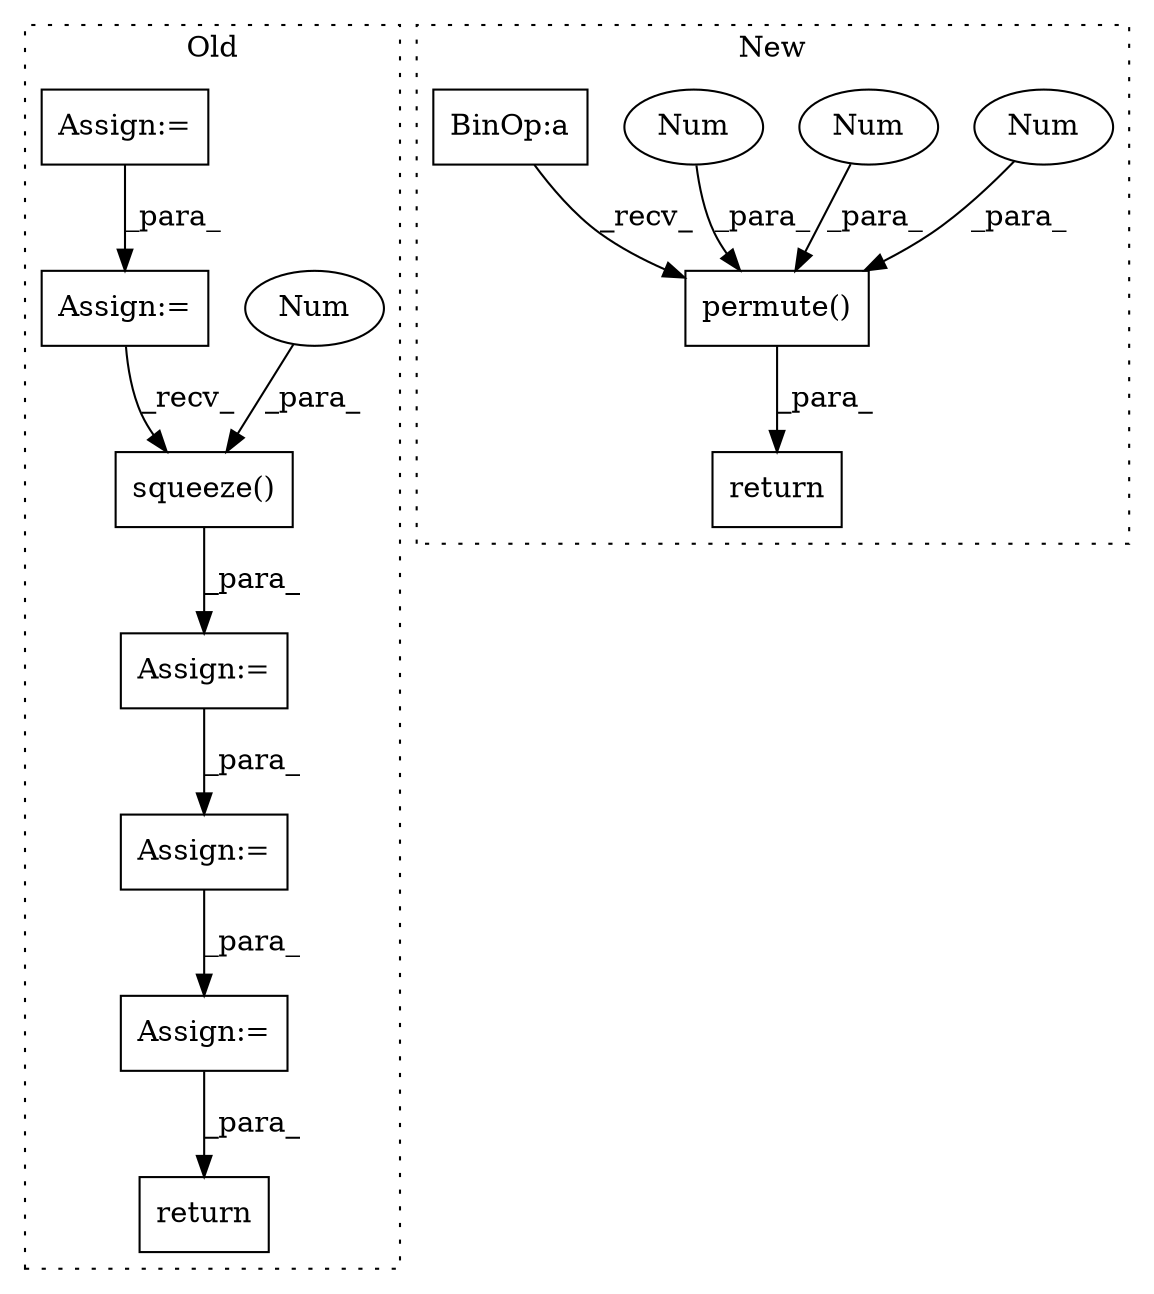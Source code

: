 digraph G {
subgraph cluster0 {
1 [label="squeeze()" a="75" s="4346,4357" l="10,1" shape="box"];
6 [label="Num" a="76" s="4356" l="1" shape="ellipse"];
7 [label="Assign:=" a="68" s="4437" l="3" shape="box"];
9 [label="Assign:=" a="68" s="4286" l="3" shape="box"];
10 [label="Assign:=" a="68" s="4313" l="3" shape="box"];
11 [label="Assign:=" a="68" s="4494" l="3" shape="box"];
12 [label="Assign:=" a="68" s="4414" l="3" shape="box"];
13 [label="return" a="93" s="4533" l="7" shape="box"];
label = "Old";
style="dotted";
}
subgraph cluster1 {
2 [label="permute()" a="75" s="2630,2673" l="36,1" shape="box"];
3 [label="Num" a="76" s="2672" l="1" shape="ellipse"];
4 [label="Num" a="76" s="2666" l="1" shape="ellipse"];
5 [label="Num" a="76" s="2669" l="1" shape="ellipse"];
8 [label="BinOp:a" a="82" s="2639" l="3" shape="box"];
14 [label="return" a="93" s="2623" l="7" shape="box"];
label = "New";
style="dotted";
}
1 -> 12 [label="_para_"];
2 -> 14 [label="_para_"];
3 -> 2 [label="_para_"];
4 -> 2 [label="_para_"];
5 -> 2 [label="_para_"];
6 -> 1 [label="_para_"];
7 -> 11 [label="_para_"];
8 -> 2 [label="_recv_"];
9 -> 10 [label="_para_"];
10 -> 1 [label="_recv_"];
11 -> 13 [label="_para_"];
12 -> 7 [label="_para_"];
}